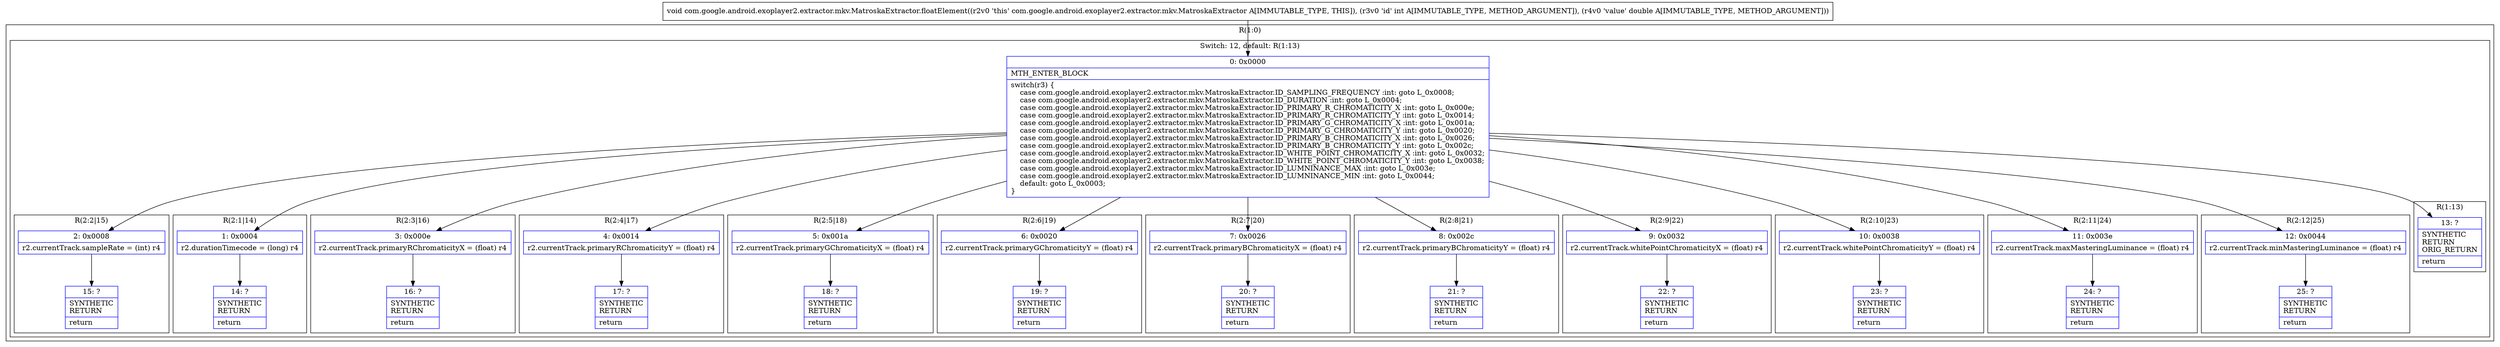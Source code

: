 digraph "CFG forcom.google.android.exoplayer2.extractor.mkv.MatroskaExtractor.floatElement(ID)V" {
subgraph cluster_Region_1389048850 {
label = "R(1:0)";
node [shape=record,color=blue];
subgraph cluster_SwitchRegion_718694048 {
label = "Switch: 12, default: R(1:13)";
node [shape=record,color=blue];
Node_0 [shape=record,label="{0\:\ 0x0000|MTH_ENTER_BLOCK\l|switch(r3) \{\l    case com.google.android.exoplayer2.extractor.mkv.MatroskaExtractor.ID_SAMPLING_FREQUENCY :int: goto L_0x0008;\l    case com.google.android.exoplayer2.extractor.mkv.MatroskaExtractor.ID_DURATION :int: goto L_0x0004;\l    case com.google.android.exoplayer2.extractor.mkv.MatroskaExtractor.ID_PRIMARY_R_CHROMATICITY_X :int: goto L_0x000e;\l    case com.google.android.exoplayer2.extractor.mkv.MatroskaExtractor.ID_PRIMARY_R_CHROMATICITY_Y :int: goto L_0x0014;\l    case com.google.android.exoplayer2.extractor.mkv.MatroskaExtractor.ID_PRIMARY_G_CHROMATICITY_X :int: goto L_0x001a;\l    case com.google.android.exoplayer2.extractor.mkv.MatroskaExtractor.ID_PRIMARY_G_CHROMATICITY_Y :int: goto L_0x0020;\l    case com.google.android.exoplayer2.extractor.mkv.MatroskaExtractor.ID_PRIMARY_B_CHROMATICITY_X :int: goto L_0x0026;\l    case com.google.android.exoplayer2.extractor.mkv.MatroskaExtractor.ID_PRIMARY_B_CHROMATICITY_Y :int: goto L_0x002c;\l    case com.google.android.exoplayer2.extractor.mkv.MatroskaExtractor.ID_WHITE_POINT_CHROMATICITY_X :int: goto L_0x0032;\l    case com.google.android.exoplayer2.extractor.mkv.MatroskaExtractor.ID_WHITE_POINT_CHROMATICITY_Y :int: goto L_0x0038;\l    case com.google.android.exoplayer2.extractor.mkv.MatroskaExtractor.ID_LUMNINANCE_MAX :int: goto L_0x003e;\l    case com.google.android.exoplayer2.extractor.mkv.MatroskaExtractor.ID_LUMNINANCE_MIN :int: goto L_0x0044;\l    default: goto L_0x0003;\l\}\l}"];
subgraph cluster_Region_10385755 {
label = "R(2:2|15)";
node [shape=record,color=blue];
Node_2 [shape=record,label="{2\:\ 0x0008|r2.currentTrack.sampleRate = (int) r4\l}"];
Node_15 [shape=record,label="{15\:\ ?|SYNTHETIC\lRETURN\l|return\l}"];
}
subgraph cluster_Region_72131672 {
label = "R(2:1|14)";
node [shape=record,color=blue];
Node_1 [shape=record,label="{1\:\ 0x0004|r2.durationTimecode = (long) r4\l}"];
Node_14 [shape=record,label="{14\:\ ?|SYNTHETIC\lRETURN\l|return\l}"];
}
subgraph cluster_Region_254573415 {
label = "R(2:3|16)";
node [shape=record,color=blue];
Node_3 [shape=record,label="{3\:\ 0x000e|r2.currentTrack.primaryRChromaticityX = (float) r4\l}"];
Node_16 [shape=record,label="{16\:\ ?|SYNTHETIC\lRETURN\l|return\l}"];
}
subgraph cluster_Region_383184708 {
label = "R(2:4|17)";
node [shape=record,color=blue];
Node_4 [shape=record,label="{4\:\ 0x0014|r2.currentTrack.primaryRChromaticityY = (float) r4\l}"];
Node_17 [shape=record,label="{17\:\ ?|SYNTHETIC\lRETURN\l|return\l}"];
}
subgraph cluster_Region_1701906532 {
label = "R(2:5|18)";
node [shape=record,color=blue];
Node_5 [shape=record,label="{5\:\ 0x001a|r2.currentTrack.primaryGChromaticityX = (float) r4\l}"];
Node_18 [shape=record,label="{18\:\ ?|SYNTHETIC\lRETURN\l|return\l}"];
}
subgraph cluster_Region_83758838 {
label = "R(2:6|19)";
node [shape=record,color=blue];
Node_6 [shape=record,label="{6\:\ 0x0020|r2.currentTrack.primaryGChromaticityY = (float) r4\l}"];
Node_19 [shape=record,label="{19\:\ ?|SYNTHETIC\lRETURN\l|return\l}"];
}
subgraph cluster_Region_1759881805 {
label = "R(2:7|20)";
node [shape=record,color=blue];
Node_7 [shape=record,label="{7\:\ 0x0026|r2.currentTrack.primaryBChromaticityX = (float) r4\l}"];
Node_20 [shape=record,label="{20\:\ ?|SYNTHETIC\lRETURN\l|return\l}"];
}
subgraph cluster_Region_1231602906 {
label = "R(2:8|21)";
node [shape=record,color=blue];
Node_8 [shape=record,label="{8\:\ 0x002c|r2.currentTrack.primaryBChromaticityY = (float) r4\l}"];
Node_21 [shape=record,label="{21\:\ ?|SYNTHETIC\lRETURN\l|return\l}"];
}
subgraph cluster_Region_616028091 {
label = "R(2:9|22)";
node [shape=record,color=blue];
Node_9 [shape=record,label="{9\:\ 0x0032|r2.currentTrack.whitePointChromaticityX = (float) r4\l}"];
Node_22 [shape=record,label="{22\:\ ?|SYNTHETIC\lRETURN\l|return\l}"];
}
subgraph cluster_Region_1347089509 {
label = "R(2:10|23)";
node [shape=record,color=blue];
Node_10 [shape=record,label="{10\:\ 0x0038|r2.currentTrack.whitePointChromaticityY = (float) r4\l}"];
Node_23 [shape=record,label="{23\:\ ?|SYNTHETIC\lRETURN\l|return\l}"];
}
subgraph cluster_Region_364420067 {
label = "R(2:11|24)";
node [shape=record,color=blue];
Node_11 [shape=record,label="{11\:\ 0x003e|r2.currentTrack.maxMasteringLuminance = (float) r4\l}"];
Node_24 [shape=record,label="{24\:\ ?|SYNTHETIC\lRETURN\l|return\l}"];
}
subgraph cluster_Region_452580250 {
label = "R(2:12|25)";
node [shape=record,color=blue];
Node_12 [shape=record,label="{12\:\ 0x0044|r2.currentTrack.minMasteringLuminance = (float) r4\l}"];
Node_25 [shape=record,label="{25\:\ ?|SYNTHETIC\lRETURN\l|return\l}"];
}
subgraph cluster_Region_15320433 {
label = "R(1:13)";
node [shape=record,color=blue];
Node_13 [shape=record,label="{13\:\ ?|SYNTHETIC\lRETURN\lORIG_RETURN\l|return\l}"];
}
}
}
MethodNode[shape=record,label="{void com.google.android.exoplayer2.extractor.mkv.MatroskaExtractor.floatElement((r2v0 'this' com.google.android.exoplayer2.extractor.mkv.MatroskaExtractor A[IMMUTABLE_TYPE, THIS]), (r3v0 'id' int A[IMMUTABLE_TYPE, METHOD_ARGUMENT]), (r4v0 'value' double A[IMMUTABLE_TYPE, METHOD_ARGUMENT])) }"];
MethodNode -> Node_0;
Node_0 -> Node_1;
Node_0 -> Node_2;
Node_0 -> Node_3;
Node_0 -> Node_4;
Node_0 -> Node_5;
Node_0 -> Node_6;
Node_0 -> Node_7;
Node_0 -> Node_8;
Node_0 -> Node_9;
Node_0 -> Node_10;
Node_0 -> Node_11;
Node_0 -> Node_12;
Node_0 -> Node_13;
Node_2 -> Node_15;
Node_1 -> Node_14;
Node_3 -> Node_16;
Node_4 -> Node_17;
Node_5 -> Node_18;
Node_6 -> Node_19;
Node_7 -> Node_20;
Node_8 -> Node_21;
Node_9 -> Node_22;
Node_10 -> Node_23;
Node_11 -> Node_24;
Node_12 -> Node_25;
}

